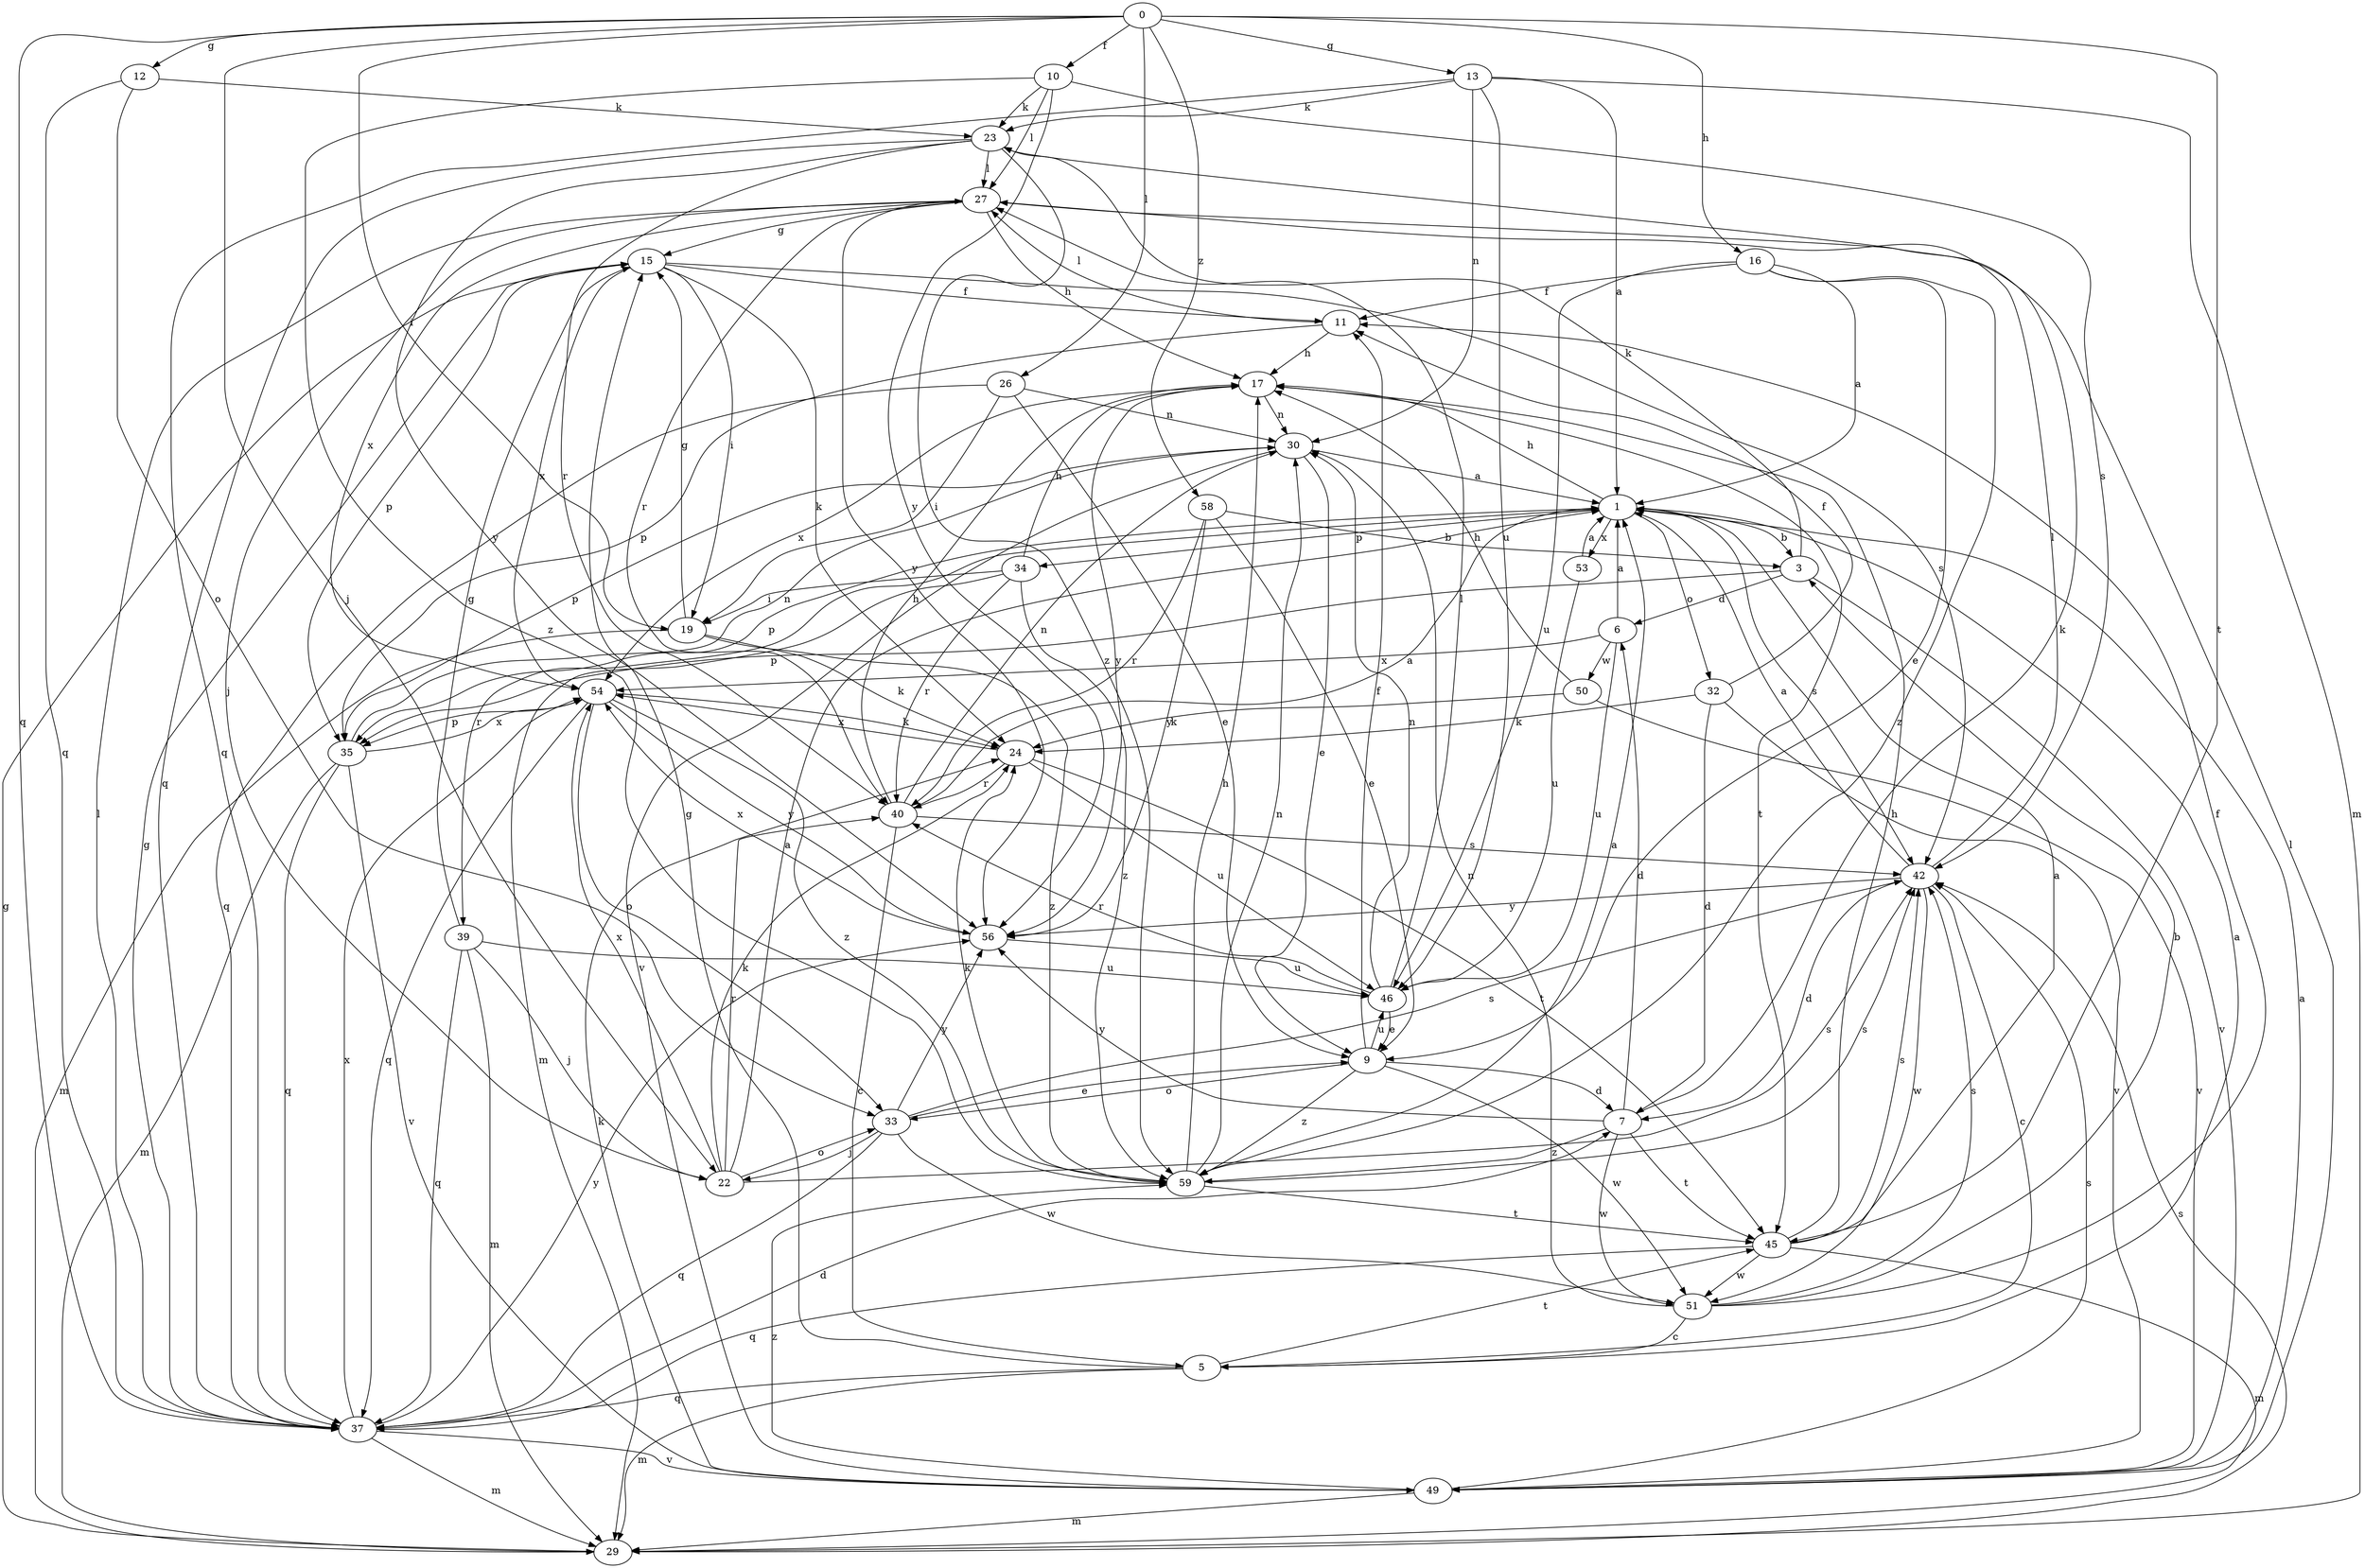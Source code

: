 strict digraph  {
0;
1;
3;
5;
6;
7;
9;
10;
11;
12;
13;
15;
16;
17;
19;
22;
23;
24;
26;
27;
29;
30;
32;
33;
34;
35;
37;
39;
40;
42;
45;
46;
49;
50;
51;
53;
54;
56;
58;
59;
0 -> 10  [label=f];
0 -> 12  [label=g];
0 -> 13  [label=g];
0 -> 16  [label=h];
0 -> 19  [label=i];
0 -> 22  [label=j];
0 -> 26  [label=l];
0 -> 37  [label=q];
0 -> 45  [label=t];
0 -> 58  [label=z];
1 -> 3  [label=b];
1 -> 17  [label=h];
1 -> 32  [label=o];
1 -> 34  [label=p];
1 -> 35  [label=p];
1 -> 39  [label=r];
1 -> 42  [label=s];
1 -> 53  [label=x];
3 -> 6  [label=d];
3 -> 23  [label=k];
3 -> 35  [label=p];
3 -> 49  [label=v];
5 -> 1  [label=a];
5 -> 15  [label=g];
5 -> 29  [label=m];
5 -> 37  [label=q];
5 -> 45  [label=t];
6 -> 1  [label=a];
6 -> 46  [label=u];
6 -> 50  [label=w];
6 -> 54  [label=x];
7 -> 6  [label=d];
7 -> 23  [label=k];
7 -> 45  [label=t];
7 -> 51  [label=w];
7 -> 56  [label=y];
7 -> 59  [label=z];
9 -> 7  [label=d];
9 -> 11  [label=f];
9 -> 33  [label=o];
9 -> 46  [label=u];
9 -> 51  [label=w];
9 -> 59  [label=z];
10 -> 23  [label=k];
10 -> 27  [label=l];
10 -> 42  [label=s];
10 -> 56  [label=y];
10 -> 59  [label=z];
11 -> 17  [label=h];
11 -> 27  [label=l];
11 -> 35  [label=p];
12 -> 23  [label=k];
12 -> 33  [label=o];
12 -> 37  [label=q];
13 -> 1  [label=a];
13 -> 23  [label=k];
13 -> 29  [label=m];
13 -> 30  [label=n];
13 -> 37  [label=q];
13 -> 46  [label=u];
15 -> 11  [label=f];
15 -> 19  [label=i];
15 -> 24  [label=k];
15 -> 35  [label=p];
15 -> 42  [label=s];
15 -> 54  [label=x];
16 -> 1  [label=a];
16 -> 9  [label=e];
16 -> 11  [label=f];
16 -> 46  [label=u];
16 -> 59  [label=z];
17 -> 30  [label=n];
17 -> 45  [label=t];
17 -> 54  [label=x];
17 -> 56  [label=y];
19 -> 15  [label=g];
19 -> 24  [label=k];
19 -> 29  [label=m];
19 -> 59  [label=z];
22 -> 1  [label=a];
22 -> 24  [label=k];
22 -> 33  [label=o];
22 -> 40  [label=r];
22 -> 42  [label=s];
22 -> 54  [label=x];
23 -> 27  [label=l];
23 -> 37  [label=q];
23 -> 40  [label=r];
23 -> 56  [label=y];
23 -> 59  [label=z];
24 -> 40  [label=r];
24 -> 45  [label=t];
24 -> 46  [label=u];
24 -> 54  [label=x];
26 -> 9  [label=e];
26 -> 19  [label=i];
26 -> 30  [label=n];
26 -> 37  [label=q];
27 -> 15  [label=g];
27 -> 17  [label=h];
27 -> 22  [label=j];
27 -> 40  [label=r];
27 -> 54  [label=x];
27 -> 56  [label=y];
29 -> 15  [label=g];
29 -> 42  [label=s];
30 -> 1  [label=a];
30 -> 9  [label=e];
30 -> 35  [label=p];
30 -> 49  [label=v];
32 -> 7  [label=d];
32 -> 11  [label=f];
32 -> 24  [label=k];
32 -> 49  [label=v];
33 -> 9  [label=e];
33 -> 22  [label=j];
33 -> 37  [label=q];
33 -> 42  [label=s];
33 -> 51  [label=w];
33 -> 56  [label=y];
34 -> 17  [label=h];
34 -> 19  [label=i];
34 -> 29  [label=m];
34 -> 40  [label=r];
34 -> 59  [label=z];
35 -> 29  [label=m];
35 -> 30  [label=n];
35 -> 37  [label=q];
35 -> 49  [label=v];
35 -> 54  [label=x];
37 -> 7  [label=d];
37 -> 15  [label=g];
37 -> 27  [label=l];
37 -> 29  [label=m];
37 -> 49  [label=v];
37 -> 54  [label=x];
37 -> 56  [label=y];
39 -> 15  [label=g];
39 -> 22  [label=j];
39 -> 29  [label=m];
39 -> 37  [label=q];
39 -> 46  [label=u];
40 -> 1  [label=a];
40 -> 5  [label=c];
40 -> 17  [label=h];
40 -> 30  [label=n];
40 -> 42  [label=s];
42 -> 1  [label=a];
42 -> 5  [label=c];
42 -> 7  [label=d];
42 -> 27  [label=l];
42 -> 51  [label=w];
42 -> 56  [label=y];
45 -> 1  [label=a];
45 -> 17  [label=h];
45 -> 29  [label=m];
45 -> 37  [label=q];
45 -> 42  [label=s];
45 -> 51  [label=w];
46 -> 9  [label=e];
46 -> 27  [label=l];
46 -> 30  [label=n];
46 -> 40  [label=r];
49 -> 1  [label=a];
49 -> 24  [label=k];
49 -> 27  [label=l];
49 -> 29  [label=m];
49 -> 42  [label=s];
49 -> 59  [label=z];
50 -> 17  [label=h];
50 -> 24  [label=k];
50 -> 49  [label=v];
51 -> 3  [label=b];
51 -> 5  [label=c];
51 -> 11  [label=f];
51 -> 30  [label=n];
51 -> 42  [label=s];
53 -> 1  [label=a];
53 -> 46  [label=u];
54 -> 24  [label=k];
54 -> 33  [label=o];
54 -> 35  [label=p];
54 -> 37  [label=q];
54 -> 56  [label=y];
54 -> 59  [label=z];
56 -> 46  [label=u];
56 -> 54  [label=x];
58 -> 3  [label=b];
58 -> 9  [label=e];
58 -> 40  [label=r];
58 -> 56  [label=y];
59 -> 1  [label=a];
59 -> 17  [label=h];
59 -> 24  [label=k];
59 -> 30  [label=n];
59 -> 42  [label=s];
59 -> 45  [label=t];
}
